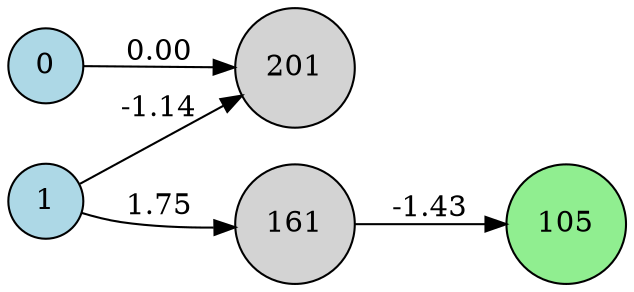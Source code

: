 digraph neat {
  rankdir=LR;
  node [shape=circle];
  node0 [label="0", style=filled, fillcolor=lightblue];
  node1 [label="1", style=filled, fillcolor=lightblue];
  node105 [label="105", style=filled, fillcolor=lightgreen];
  node161 [label="161", style=filled, fillcolor=lightgray];
  node201 [label="201", style=filled, fillcolor=lightgray];
  node1 -> node161 [label="1.75"];
  node161 -> node105 [label="-1.43"];
  node0 -> node201 [label="0.00"];
  node1 -> node201 [label="-1.14"];
}
